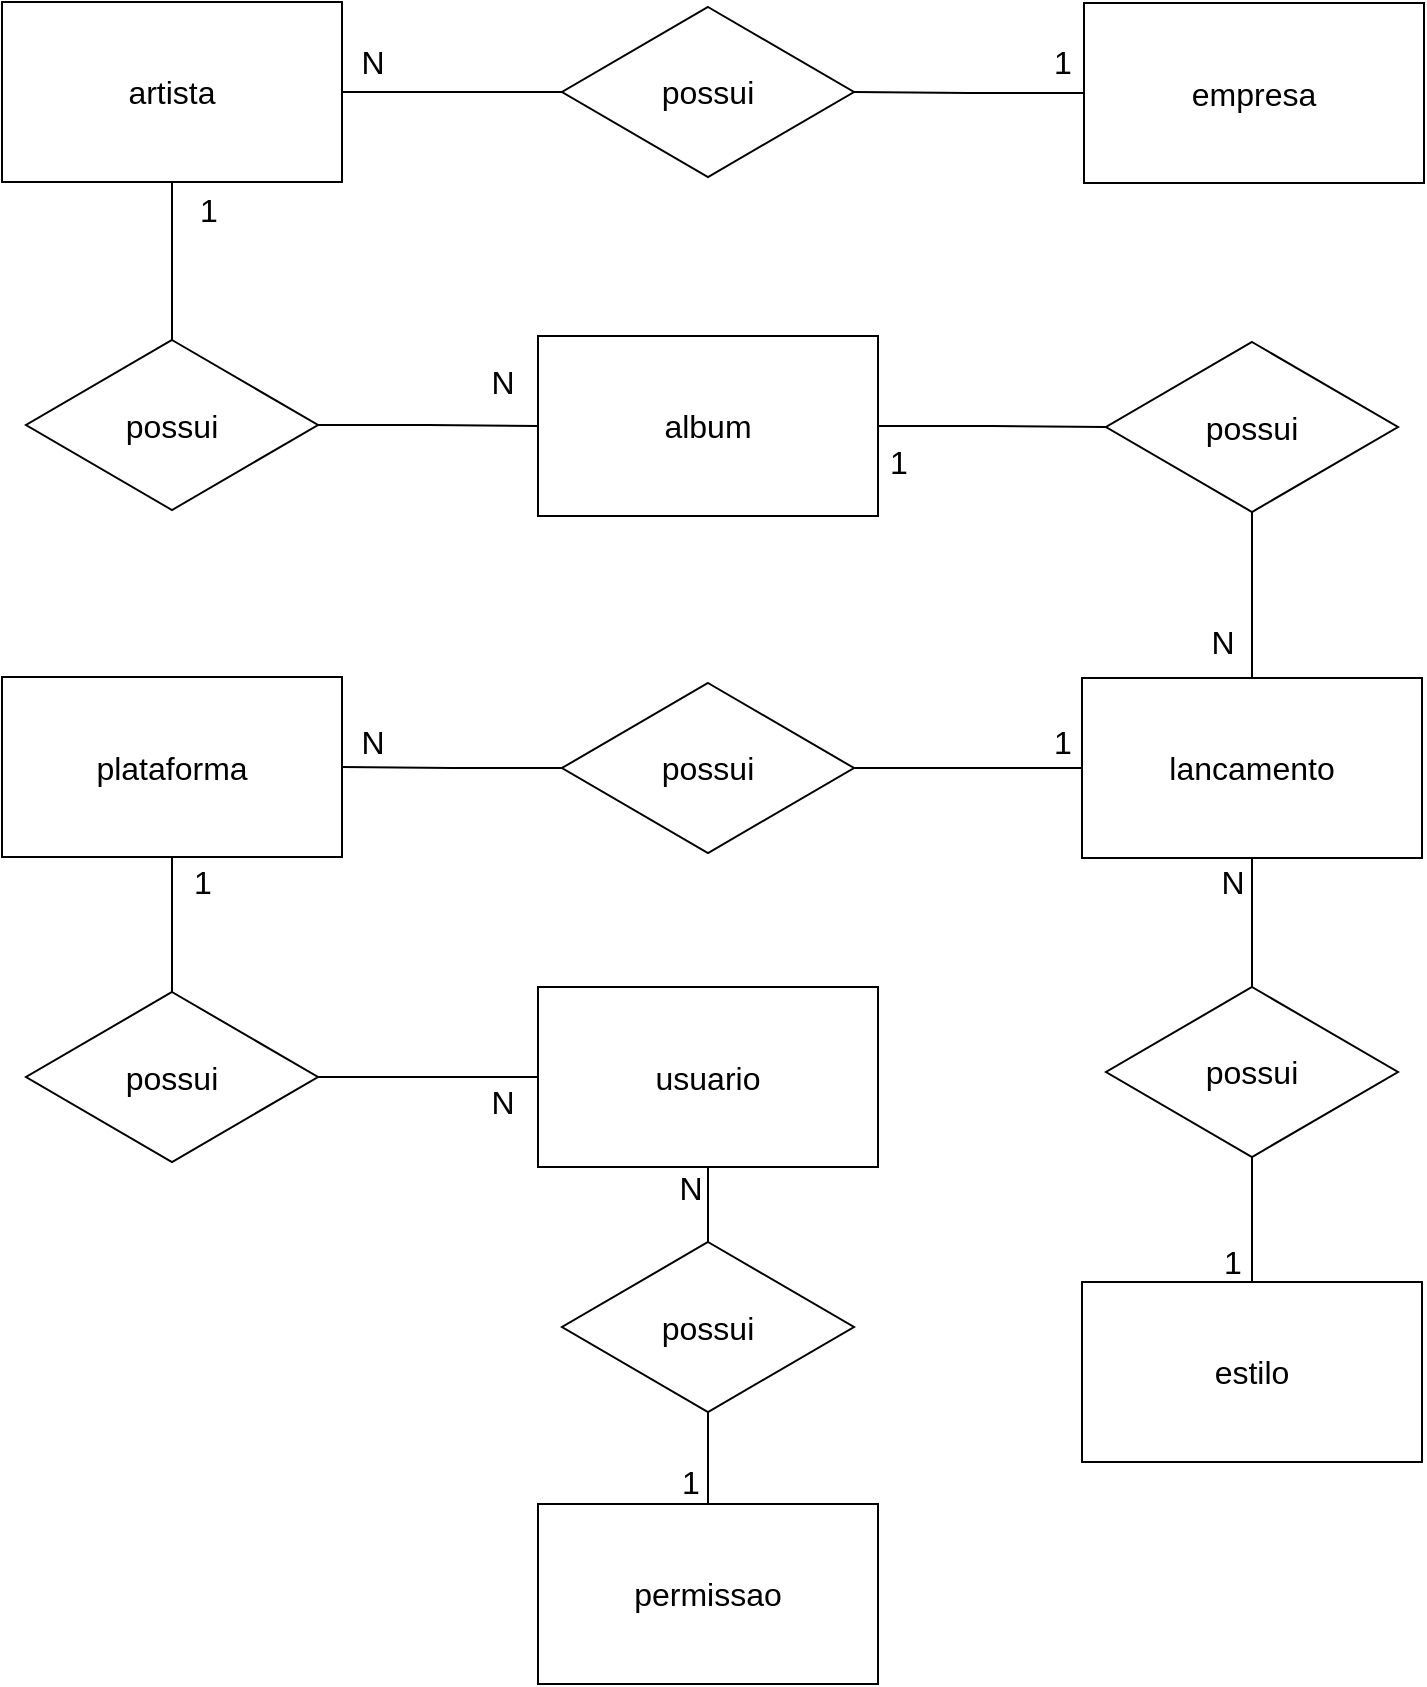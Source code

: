<mxfile version="14.9.4" type="device" pages="2"><diagram id="nk70ambiToYGAoOoKNNU" name="conceitual"><mxGraphModel dx="868" dy="400" grid="1" gridSize="10" guides="1" tooltips="1" connect="1" arrows="1" fold="1" page="1" pageScale="1" pageWidth="827" pageHeight="1169" math="0" shadow="0"><root><mxCell id="yiSIVAJIP6dIMfwHuzb--0"/><mxCell id="yiSIVAJIP6dIMfwHuzb--1" parent="yiSIVAJIP6dIMfwHuzb--0"/><mxCell id="g5j4IDtGItobPCVHIau8-8" style="edgeStyle=orthogonalEdgeStyle;rounded=0;orthogonalLoop=1;jettySize=auto;html=1;exitX=0.5;exitY=1;exitDx=0;exitDy=0;entryX=0.5;entryY=0;entryDx=0;entryDy=0;endArrow=none;endFill=0;" parent="yiSIVAJIP6dIMfwHuzb--1" source="3rRR9_LvzltgQp7LDNIH-0" target="g5j4IDtGItobPCVHIau8-0" edge="1"><mxGeometry relative="1" as="geometry"/></mxCell><mxCell id="3rRR9_LvzltgQp7LDNIH-0" value="&lt;font style=&quot;font-size: 16px&quot;&gt;artista&lt;/font&gt;" style="rounded=0;whiteSpace=wrap;html=1;" parent="yiSIVAJIP6dIMfwHuzb--1" vertex="1"><mxGeometry x="80" y="90" width="170" height="90" as="geometry"/></mxCell><mxCell id="g5j4IDtGItobPCVHIau8-7" style="edgeStyle=orthogonalEdgeStyle;rounded=0;orthogonalLoop=1;jettySize=auto;html=1;exitX=0;exitY=0.5;exitDx=0;exitDy=0;entryX=1;entryY=0.5;entryDx=0;entryDy=0;endArrow=none;endFill=0;" parent="yiSIVAJIP6dIMfwHuzb--1" source="VOtVKO00BPMk1EKbYYce-0" target="3rRR9_LvzltgQp7LDNIH-0" edge="1"><mxGeometry relative="1" as="geometry"/></mxCell><mxCell id="VOtVKO00BPMk1EKbYYce-0" value="&lt;font style=&quot;font-size: 16px&quot;&gt;possui&lt;/font&gt;" style="shape=rhombus;perimeter=rhombusPerimeter;whiteSpace=wrap;html=1;align=center;" parent="yiSIVAJIP6dIMfwHuzb--1" vertex="1"><mxGeometry x="360" y="92.5" width="146" height="85" as="geometry"/></mxCell><mxCell id="g5j4IDtGItobPCVHIau8-6" style="edgeStyle=orthogonalEdgeStyle;rounded=0;orthogonalLoop=1;jettySize=auto;html=1;exitX=0;exitY=0.5;exitDx=0;exitDy=0;entryX=1;entryY=0.5;entryDx=0;entryDy=0;endArrow=none;endFill=0;" parent="yiSIVAJIP6dIMfwHuzb--1" source="yV16bE7cr30JizuYZcQp-0" target="VOtVKO00BPMk1EKbYYce-0" edge="1"><mxGeometry relative="1" as="geometry"/></mxCell><mxCell id="yV16bE7cr30JizuYZcQp-0" value="&lt;font style=&quot;font-size: 16px&quot;&gt;empresa&lt;/font&gt;" style="rounded=0;whiteSpace=wrap;html=1;" parent="yiSIVAJIP6dIMfwHuzb--1" vertex="1"><mxGeometry x="621" y="90.5" width="170" height="90" as="geometry"/></mxCell><mxCell id="g5j4IDtGItobPCVHIau8-9" style="edgeStyle=orthogonalEdgeStyle;rounded=0;orthogonalLoop=1;jettySize=auto;html=1;exitX=1;exitY=0.5;exitDx=0;exitDy=0;entryX=0;entryY=0.5;entryDx=0;entryDy=0;endArrow=none;endFill=0;" parent="yiSIVAJIP6dIMfwHuzb--1" source="g5j4IDtGItobPCVHIau8-0" target="g5j4IDtGItobPCVHIau8-1" edge="1"><mxGeometry relative="1" as="geometry"/></mxCell><mxCell id="g5j4IDtGItobPCVHIau8-0" value="&lt;font style=&quot;font-size: 16px&quot;&gt;possui&lt;/font&gt;" style="shape=rhombus;perimeter=rhombusPerimeter;whiteSpace=wrap;html=1;align=center;" parent="yiSIVAJIP6dIMfwHuzb--1" vertex="1"><mxGeometry x="92" y="259" width="146" height="85" as="geometry"/></mxCell><mxCell id="g5j4IDtGItobPCVHIau8-10" style="edgeStyle=orthogonalEdgeStyle;rounded=0;orthogonalLoop=1;jettySize=auto;html=1;exitX=1;exitY=0.5;exitDx=0;exitDy=0;entryX=0;entryY=0.5;entryDx=0;entryDy=0;endArrow=none;endFill=0;" parent="yiSIVAJIP6dIMfwHuzb--1" source="g5j4IDtGItobPCVHIau8-1" target="g5j4IDtGItobPCVHIau8-2" edge="1"><mxGeometry relative="1" as="geometry"/></mxCell><mxCell id="g5j4IDtGItobPCVHIau8-1" value="&lt;font style=&quot;font-size: 16px&quot;&gt;album&lt;/font&gt;" style="rounded=0;whiteSpace=wrap;html=1;" parent="yiSIVAJIP6dIMfwHuzb--1" vertex="1"><mxGeometry x="348" y="257" width="170" height="90" as="geometry"/></mxCell><mxCell id="g5j4IDtGItobPCVHIau8-11" style="edgeStyle=orthogonalEdgeStyle;rounded=0;orthogonalLoop=1;jettySize=auto;html=1;exitX=0.5;exitY=1;exitDx=0;exitDy=0;entryX=0.5;entryY=0;entryDx=0;entryDy=0;endArrow=none;endFill=0;" parent="yiSIVAJIP6dIMfwHuzb--1" source="g5j4IDtGItobPCVHIau8-2" target="g5j4IDtGItobPCVHIau8-3" edge="1"><mxGeometry relative="1" as="geometry"/></mxCell><mxCell id="g5j4IDtGItobPCVHIau8-2" value="&lt;font style=&quot;font-size: 16px&quot;&gt;possui&lt;/font&gt;" style="shape=rhombus;perimeter=rhombusPerimeter;whiteSpace=wrap;html=1;align=center;" parent="yiSIVAJIP6dIMfwHuzb--1" vertex="1"><mxGeometry x="632" y="260" width="146" height="85" as="geometry"/></mxCell><mxCell id="-_nzy5i5pssQ1534E9UN-17" style="edgeStyle=orthogonalEdgeStyle;rounded=0;orthogonalLoop=1;jettySize=auto;html=1;exitX=0.5;exitY=1;exitDx=0;exitDy=0;entryX=0.5;entryY=0;entryDx=0;entryDy=0;endArrow=none;endFill=0;" parent="yiSIVAJIP6dIMfwHuzb--1" source="g5j4IDtGItobPCVHIau8-3" target="-_nzy5i5pssQ1534E9UN-16" edge="1"><mxGeometry relative="1" as="geometry"/></mxCell><mxCell id="g5j4IDtGItobPCVHIau8-3" value="&lt;font style=&quot;font-size: 16px&quot;&gt;lancamento&lt;/font&gt;" style="rounded=0;whiteSpace=wrap;html=1;" parent="yiSIVAJIP6dIMfwHuzb--1" vertex="1"><mxGeometry x="620" y="428" width="170" height="90" as="geometry"/></mxCell><mxCell id="g5j4IDtGItobPCVHIau8-13" style="edgeStyle=orthogonalEdgeStyle;rounded=0;orthogonalLoop=1;jettySize=auto;html=1;exitX=0;exitY=0.5;exitDx=0;exitDy=0;entryX=1;entryY=0.5;entryDx=0;entryDy=0;endArrow=none;endFill=0;" parent="yiSIVAJIP6dIMfwHuzb--1" source="g5j4IDtGItobPCVHIau8-4" target="g5j4IDtGItobPCVHIau8-5" edge="1"><mxGeometry relative="1" as="geometry"/></mxCell><mxCell id="-_nzy5i5pssQ1534E9UN-19" style="edgeStyle=orthogonalEdgeStyle;rounded=0;orthogonalLoop=1;jettySize=auto;html=1;exitX=1;exitY=0.5;exitDx=0;exitDy=0;entryX=0;entryY=0.5;entryDx=0;entryDy=0;endArrow=none;endFill=0;" parent="yiSIVAJIP6dIMfwHuzb--1" source="g5j4IDtGItobPCVHIau8-4" target="g5j4IDtGItobPCVHIau8-3" edge="1"><mxGeometry relative="1" as="geometry"/></mxCell><mxCell id="g5j4IDtGItobPCVHIau8-4" value="&lt;font style=&quot;font-size: 16px&quot;&gt;possui&lt;/font&gt;" style="shape=rhombus;perimeter=rhombusPerimeter;whiteSpace=wrap;html=1;align=center;" parent="yiSIVAJIP6dIMfwHuzb--1" vertex="1"><mxGeometry x="360" y="430.5" width="146" height="85" as="geometry"/></mxCell><mxCell id="-_nzy5i5pssQ1534E9UN-6" style="edgeStyle=orthogonalEdgeStyle;rounded=0;orthogonalLoop=1;jettySize=auto;html=1;entryX=0.5;entryY=0;entryDx=0;entryDy=0;endArrow=none;endFill=0;" parent="yiSIVAJIP6dIMfwHuzb--1" source="g5j4IDtGItobPCVHIau8-5" target="-_nzy5i5pssQ1534E9UN-1" edge="1"><mxGeometry relative="1" as="geometry"/></mxCell><mxCell id="g5j4IDtGItobPCVHIau8-5" value="&lt;font style=&quot;font-size: 16px&quot;&gt;plataforma&lt;/font&gt;" style="rounded=0;whiteSpace=wrap;html=1;" parent="yiSIVAJIP6dIMfwHuzb--1" vertex="1"><mxGeometry x="80" y="427.5" width="170" height="90" as="geometry"/></mxCell><mxCell id="g5j4IDtGItobPCVHIau8-27" value="&lt;font style=&quot;font-size: 16px&quot;&gt;1&lt;/font&gt;" style="text;html=1;align=center;verticalAlign=middle;resizable=0;points=[];autosize=1;strokeColor=none;" parent="yiSIVAJIP6dIMfwHuzb--1" vertex="1"><mxGeometry x="518" y="310" width="20" height="20" as="geometry"/></mxCell><mxCell id="g5j4IDtGItobPCVHIau8-29" value="&lt;font style=&quot;font-size: 16px&quot;&gt;1&lt;/font&gt;" style="text;html=1;align=center;verticalAlign=middle;resizable=0;points=[];autosize=1;strokeColor=none;" parent="yiSIVAJIP6dIMfwHuzb--1" vertex="1"><mxGeometry x="600" y="110" width="20" height="20" as="geometry"/></mxCell><mxCell id="g5j4IDtGItobPCVHIau8-30" value="&lt;font style=&quot;font-size: 16px&quot;&gt;N&lt;/font&gt;" style="text;html=1;align=center;verticalAlign=middle;resizable=0;points=[];autosize=1;strokeColor=none;" parent="yiSIVAJIP6dIMfwHuzb--1" vertex="1"><mxGeometry x="250" y="110" width="30" height="20" as="geometry"/></mxCell><mxCell id="g5j4IDtGItobPCVHIau8-32" value="&lt;font style=&quot;font-size: 16px&quot;&gt;N&lt;/font&gt;" style="text;html=1;align=center;verticalAlign=middle;resizable=0;points=[];autosize=1;strokeColor=none;" parent="yiSIVAJIP6dIMfwHuzb--1" vertex="1"><mxGeometry x="250" y="450" width="30" height="20" as="geometry"/></mxCell><mxCell id="g5j4IDtGItobPCVHIau8-33" value="&lt;font style=&quot;font-size: 16px&quot;&gt;1&lt;/font&gt;" style="text;html=1;align=center;verticalAlign=middle;resizable=0;points=[];autosize=1;strokeColor=none;" parent="yiSIVAJIP6dIMfwHuzb--1" vertex="1"><mxGeometry x="173" y="184" width="20" height="20" as="geometry"/></mxCell><mxCell id="g5j4IDtGItobPCVHIau8-34" value="&lt;font style=&quot;font-size: 16px&quot;&gt;N&lt;/font&gt;" style="text;html=1;align=center;verticalAlign=middle;resizable=0;points=[];autosize=1;strokeColor=none;" parent="yiSIVAJIP6dIMfwHuzb--1" vertex="1"><mxGeometry x="315" y="270" width="30" height="20" as="geometry"/></mxCell><mxCell id="-_nzy5i5pssQ1534E9UN-2" style="edgeStyle=orthogonalEdgeStyle;rounded=0;orthogonalLoop=1;jettySize=auto;html=1;exitX=1;exitY=0.5;exitDx=0;exitDy=0;endArrow=none;endFill=0;entryX=0;entryY=0.5;entryDx=0;entryDy=0;" parent="yiSIVAJIP6dIMfwHuzb--1" source="-_nzy5i5pssQ1534E9UN-1" target="-_nzy5i5pssQ1534E9UN-3" edge="1"><mxGeometry relative="1" as="geometry"><mxPoint x="330" y="628" as="targetPoint"/></mxGeometry></mxCell><mxCell id="-_nzy5i5pssQ1534E9UN-1" value="&lt;font style=&quot;font-size: 16px&quot;&gt;possui&lt;/font&gt;" style="shape=rhombus;perimeter=rhombusPerimeter;whiteSpace=wrap;html=1;align=center;" parent="yiSIVAJIP6dIMfwHuzb--1" vertex="1"><mxGeometry x="92" y="585" width="146" height="85" as="geometry"/></mxCell><mxCell id="-_nzy5i5pssQ1534E9UN-13" style="edgeStyle=orthogonalEdgeStyle;rounded=0;orthogonalLoop=1;jettySize=auto;html=1;exitX=0.5;exitY=1;exitDx=0;exitDy=0;entryX=0.5;entryY=0;entryDx=0;entryDy=0;endArrow=none;endFill=0;" parent="yiSIVAJIP6dIMfwHuzb--1" source="-_nzy5i5pssQ1534E9UN-3" target="-_nzy5i5pssQ1534E9UN-4" edge="1"><mxGeometry relative="1" as="geometry"/></mxCell><mxCell id="-_nzy5i5pssQ1534E9UN-3" value="&lt;font style=&quot;font-size: 16px&quot;&gt;usuario&lt;/font&gt;" style="rounded=0;whiteSpace=wrap;html=1;" parent="yiSIVAJIP6dIMfwHuzb--1" vertex="1"><mxGeometry x="348" y="582.5" width="170" height="90" as="geometry"/></mxCell><mxCell id="-_nzy5i5pssQ1534E9UN-14" style="edgeStyle=orthogonalEdgeStyle;rounded=0;orthogonalLoop=1;jettySize=auto;html=1;exitX=0.5;exitY=1;exitDx=0;exitDy=0;entryX=0.5;entryY=0;entryDx=0;entryDy=0;endArrow=none;endFill=0;" parent="yiSIVAJIP6dIMfwHuzb--1" source="-_nzy5i5pssQ1534E9UN-4" target="-_nzy5i5pssQ1534E9UN-5" edge="1"><mxGeometry relative="1" as="geometry"/></mxCell><mxCell id="-_nzy5i5pssQ1534E9UN-4" value="&lt;font style=&quot;font-size: 16px&quot;&gt;possui&lt;/font&gt;" style="shape=rhombus;perimeter=rhombusPerimeter;whiteSpace=wrap;html=1;align=center;" parent="yiSIVAJIP6dIMfwHuzb--1" vertex="1"><mxGeometry x="360" y="710" width="146" height="85" as="geometry"/></mxCell><mxCell id="-_nzy5i5pssQ1534E9UN-5" value="&lt;font style=&quot;font-size: 16px&quot;&gt;permissao&lt;/font&gt;" style="rounded=0;whiteSpace=wrap;html=1;" parent="yiSIVAJIP6dIMfwHuzb--1" vertex="1"><mxGeometry x="348" y="841" width="170" height="90" as="geometry"/></mxCell><mxCell id="-_nzy5i5pssQ1534E9UN-9" value="&lt;font style=&quot;font-size: 16px&quot;&gt;1&lt;/font&gt;" style="text;html=1;align=center;verticalAlign=middle;resizable=0;points=[];autosize=1;strokeColor=none;" parent="yiSIVAJIP6dIMfwHuzb--1" vertex="1"><mxGeometry x="600" y="450" width="20" height="20" as="geometry"/></mxCell><mxCell id="-_nzy5i5pssQ1534E9UN-10" value="&lt;font style=&quot;font-size: 16px&quot;&gt;1&lt;/font&gt;" style="text;html=1;align=center;verticalAlign=middle;resizable=0;points=[];autosize=1;strokeColor=none;" parent="yiSIVAJIP6dIMfwHuzb--1" vertex="1"><mxGeometry x="170" y="520" width="20" height="20" as="geometry"/></mxCell><mxCell id="-_nzy5i5pssQ1534E9UN-15" value="&lt;font style=&quot;font-size: 16px&quot;&gt;estilo&lt;/font&gt;" style="rounded=0;whiteSpace=wrap;html=1;" parent="yiSIVAJIP6dIMfwHuzb--1" vertex="1"><mxGeometry x="620" y="730" width="170" height="90" as="geometry"/></mxCell><mxCell id="-_nzy5i5pssQ1534E9UN-18" style="edgeStyle=orthogonalEdgeStyle;rounded=0;orthogonalLoop=1;jettySize=auto;html=1;exitX=0.5;exitY=1;exitDx=0;exitDy=0;entryX=0.5;entryY=0;entryDx=0;entryDy=0;endArrow=none;endFill=0;" parent="yiSIVAJIP6dIMfwHuzb--1" source="-_nzy5i5pssQ1534E9UN-16" target="-_nzy5i5pssQ1534E9UN-15" edge="1"><mxGeometry relative="1" as="geometry"/></mxCell><mxCell id="-_nzy5i5pssQ1534E9UN-16" value="&lt;font style=&quot;font-size: 16px&quot;&gt;possui&lt;/font&gt;" style="shape=rhombus;perimeter=rhombusPerimeter;whiteSpace=wrap;html=1;align=center;" parent="yiSIVAJIP6dIMfwHuzb--1" vertex="1"><mxGeometry x="632" y="582.5" width="146" height="85" as="geometry"/></mxCell><mxCell id="-_nzy5i5pssQ1534E9UN-21" value="&lt;font style=&quot;font-size: 16px&quot;&gt;N&lt;/font&gt;" style="text;html=1;align=center;verticalAlign=middle;resizable=0;points=[];autosize=1;strokeColor=none;" parent="yiSIVAJIP6dIMfwHuzb--1" vertex="1"><mxGeometry x="675" y="400" width="30" height="20" as="geometry"/></mxCell><mxCell id="-_nzy5i5pssQ1534E9UN-23" value="&lt;font style=&quot;font-size: 16px&quot;&gt;1&lt;/font&gt;" style="text;html=1;align=center;verticalAlign=middle;resizable=0;points=[];autosize=1;strokeColor=none;" parent="yiSIVAJIP6dIMfwHuzb--1" vertex="1"><mxGeometry x="685" y="710" width="20" height="20" as="geometry"/></mxCell><mxCell id="-_nzy5i5pssQ1534E9UN-24" value="&lt;font style=&quot;font-size: 16px&quot;&gt;N&lt;/font&gt;" style="text;html=1;align=center;verticalAlign=middle;resizable=0;points=[];autosize=1;strokeColor=none;" parent="yiSIVAJIP6dIMfwHuzb--1" vertex="1"><mxGeometry x="680" y="520" width="30" height="20" as="geometry"/></mxCell><mxCell id="-_nzy5i5pssQ1534E9UN-26" value="&lt;font style=&quot;font-size: 16px&quot;&gt;1&lt;/font&gt;" style="text;html=1;align=center;verticalAlign=middle;resizable=0;points=[];autosize=1;strokeColor=none;" parent="yiSIVAJIP6dIMfwHuzb--1" vertex="1"><mxGeometry x="414" y="820" width="20" height="20" as="geometry"/></mxCell><mxCell id="-_nzy5i5pssQ1534E9UN-27" value="&lt;font style=&quot;font-size: 16px&quot;&gt;N&lt;/font&gt;" style="text;html=1;align=center;verticalAlign=middle;resizable=0;points=[];autosize=1;strokeColor=none;" parent="yiSIVAJIP6dIMfwHuzb--1" vertex="1"><mxGeometry x="409" y="672.5" width="30" height="20" as="geometry"/></mxCell><mxCell id="-_nzy5i5pssQ1534E9UN-28" value="&lt;font style=&quot;font-size: 16px&quot;&gt;N&lt;/font&gt;" style="text;html=1;align=center;verticalAlign=middle;resizable=0;points=[];autosize=1;strokeColor=none;" parent="yiSIVAJIP6dIMfwHuzb--1" vertex="1"><mxGeometry x="315" y="630" width="30" height="20" as="geometry"/></mxCell></root></mxGraphModel></diagram><diagram id="rBpRKaYwuMcPPqf-tzVl" name="logico"><mxGraphModel dx="868" dy="400" grid="1" gridSize="10" guides="1" tooltips="1" connect="1" arrows="1" fold="1" page="1" pageScale="1" pageWidth="827" pageHeight="1169" math="0" shadow="0"><root><mxCell id="Hym_CuIKwrvGnb4ZzEJn-0"/><mxCell id="Hym_CuIKwrvGnb4ZzEJn-1" parent="Hym_CuIKwrvGnb4ZzEJn-0"/><mxCell id="zeXX-pW7Ig0CNQTi1Tcy-0" value="empresa" style="shape=table;startSize=30;container=1;collapsible=1;childLayout=tableLayout;fixedRows=1;rowLines=0;fontStyle=1;align=center;resizeLast=1;" parent="Hym_CuIKwrvGnb4ZzEJn-1" vertex="1"><mxGeometry x="50" y="60" width="180" height="130" as="geometry"/></mxCell><mxCell id="zeXX-pW7Ig0CNQTi1Tcy-1" value="" style="shape=partialRectangle;collapsible=0;dropTarget=0;pointerEvents=0;fillColor=none;top=0;left=0;bottom=1;right=0;points=[[0,0.5],[1,0.5]];portConstraint=eastwest;" parent="zeXX-pW7Ig0CNQTi1Tcy-0" vertex="1"><mxGeometry y="30" width="180" height="30" as="geometry"/></mxCell><mxCell id="zeXX-pW7Ig0CNQTi1Tcy-2" value="PK" style="shape=partialRectangle;connectable=0;fillColor=none;top=0;left=0;bottom=0;right=0;fontStyle=1;overflow=hidden;" parent="zeXX-pW7Ig0CNQTi1Tcy-1" vertex="1"><mxGeometry width="30" height="30" as="geometry"/></mxCell><mxCell id="zeXX-pW7Ig0CNQTi1Tcy-3" value="IdEmpresa" style="shape=partialRectangle;connectable=0;fillColor=none;top=0;left=0;bottom=0;right=0;align=left;spacingLeft=6;fontStyle=5;overflow=hidden;" parent="zeXX-pW7Ig0CNQTi1Tcy-1" vertex="1"><mxGeometry x="30" width="150" height="30" as="geometry"/></mxCell><mxCell id="zeXX-pW7Ig0CNQTi1Tcy-4" value="" style="shape=partialRectangle;collapsible=0;dropTarget=0;pointerEvents=0;fillColor=none;top=0;left=0;bottom=0;right=0;points=[[0,0.5],[1,0.5]];portConstraint=eastwest;" parent="zeXX-pW7Ig0CNQTi1Tcy-0" vertex="1"><mxGeometry y="60" width="180" height="30" as="geometry"/></mxCell><mxCell id="zeXX-pW7Ig0CNQTi1Tcy-5" value="" style="shape=partialRectangle;connectable=0;fillColor=none;top=0;left=0;bottom=0;right=0;editable=1;overflow=hidden;" parent="zeXX-pW7Ig0CNQTi1Tcy-4" vertex="1"><mxGeometry width="30" height="30" as="geometry"/></mxCell><mxCell id="zeXX-pW7Ig0CNQTi1Tcy-6" value="nomeEmpresa" style="shape=partialRectangle;connectable=0;fillColor=none;top=0;left=0;bottom=0;right=0;align=left;spacingLeft=6;overflow=hidden;" parent="zeXX-pW7Ig0CNQTi1Tcy-4" vertex="1"><mxGeometry x="30" width="150" height="30" as="geometry"/></mxCell><mxCell id="zeXX-pW7Ig0CNQTi1Tcy-7" value="" style="shape=partialRectangle;collapsible=0;dropTarget=0;pointerEvents=0;fillColor=none;top=0;left=0;bottom=0;right=0;points=[[0,0.5],[1,0.5]];portConstraint=eastwest;" parent="zeXX-pW7Ig0CNQTi1Tcy-0" vertex="1"><mxGeometry y="90" width="180" height="30" as="geometry"/></mxCell><mxCell id="zeXX-pW7Ig0CNQTi1Tcy-8" value="" style="shape=partialRectangle;connectable=0;fillColor=none;top=0;left=0;bottom=0;right=0;editable=1;overflow=hidden;" parent="zeXX-pW7Ig0CNQTi1Tcy-7" vertex="1"><mxGeometry width="30" height="30" as="geometry"/></mxCell><mxCell id="zeXX-pW7Ig0CNQTi1Tcy-9" value="end_Empresa" style="shape=partialRectangle;connectable=0;fillColor=none;top=0;left=0;bottom=0;right=0;align=left;spacingLeft=6;overflow=hidden;" parent="zeXX-pW7Ig0CNQTi1Tcy-7" vertex="1"><mxGeometry x="30" width="150" height="30" as="geometry"/></mxCell><mxCell id="_XgceKlw7htnP9LZU1b0-0" value="artista" style="shape=table;startSize=30;container=1;collapsible=1;childLayout=tableLayout;fixedRows=1;rowLines=0;fontStyle=1;align=center;resizeLast=1;" parent="Hym_CuIKwrvGnb4ZzEJn-1" vertex="1"><mxGeometry x="350" y="60" width="180" height="130" as="geometry"/></mxCell><mxCell id="_XgceKlw7htnP9LZU1b0-13" value="" style="shape=partialRectangle;collapsible=0;dropTarget=0;pointerEvents=0;fillColor=none;top=0;left=0;bottom=0;right=0;points=[[0,0.5],[1,0.5]];portConstraint=eastwest;" parent="_XgceKlw7htnP9LZU1b0-0" vertex="1"><mxGeometry y="30" width="180" height="30" as="geometry"/></mxCell><mxCell id="_XgceKlw7htnP9LZU1b0-14" value="PK" style="shape=partialRectangle;connectable=0;fillColor=none;top=0;left=0;bottom=0;right=0;fontStyle=1;overflow=hidden;" parent="_XgceKlw7htnP9LZU1b0-13" vertex="1"><mxGeometry width="30" height="30" as="geometry"/></mxCell><mxCell id="_XgceKlw7htnP9LZU1b0-15" value="IdArtista" style="shape=partialRectangle;connectable=0;fillColor=none;top=0;left=0;bottom=0;right=0;align=left;spacingLeft=6;fontStyle=5;overflow=hidden;" parent="_XgceKlw7htnP9LZU1b0-13" vertex="1"><mxGeometry x="30" width="150" height="30" as="geometry"/></mxCell><mxCell id="_XgceKlw7htnP9LZU1b0-1" value="" style="shape=partialRectangle;collapsible=0;dropTarget=0;pointerEvents=0;fillColor=none;top=0;left=0;bottom=1;right=0;points=[[0,0.5],[1,0.5]];portConstraint=eastwest;" parent="_XgceKlw7htnP9LZU1b0-0" vertex="1"><mxGeometry y="60" width="180" height="30" as="geometry"/></mxCell><mxCell id="_XgceKlw7htnP9LZU1b0-2" value="FK" style="shape=partialRectangle;connectable=0;fillColor=none;top=0;left=0;bottom=0;right=0;fontStyle=1;overflow=hidden;" parent="_XgceKlw7htnP9LZU1b0-1" vertex="1"><mxGeometry width="30" height="30" as="geometry"/></mxCell><mxCell id="_XgceKlw7htnP9LZU1b0-3" value="IdEmpresa" style="shape=partialRectangle;connectable=0;fillColor=none;top=0;left=0;bottom=0;right=0;align=left;spacingLeft=6;fontStyle=5;overflow=hidden;" parent="_XgceKlw7htnP9LZU1b0-1" vertex="1"><mxGeometry x="30" width="150" height="30" as="geometry"/></mxCell><mxCell id="_XgceKlw7htnP9LZU1b0-4" value="" style="shape=partialRectangle;collapsible=0;dropTarget=0;pointerEvents=0;fillColor=none;top=0;left=0;bottom=0;right=0;points=[[0,0.5],[1,0.5]];portConstraint=eastwest;" parent="_XgceKlw7htnP9LZU1b0-0" vertex="1"><mxGeometry y="90" width="180" height="30" as="geometry"/></mxCell><mxCell id="_XgceKlw7htnP9LZU1b0-5" value="" style="shape=partialRectangle;connectable=0;fillColor=none;top=0;left=0;bottom=0;right=0;editable=1;overflow=hidden;" parent="_XgceKlw7htnP9LZU1b0-4" vertex="1"><mxGeometry width="30" height="30" as="geometry"/></mxCell><mxCell id="_XgceKlw7htnP9LZU1b0-6" value="nomeArtista" style="shape=partialRectangle;connectable=0;fillColor=none;top=0;left=0;bottom=0;right=0;align=left;spacingLeft=6;overflow=hidden;" parent="_XgceKlw7htnP9LZU1b0-4" vertex="1"><mxGeometry x="30" width="150" height="30" as="geometry"/></mxCell><mxCell id="_XgceKlw7htnP9LZU1b0-16" value="album" style="shape=table;startSize=30;container=1;collapsible=1;childLayout=tableLayout;fixedRows=1;rowLines=0;fontStyle=1;align=center;resizeLast=1;" parent="Hym_CuIKwrvGnb4ZzEJn-1" vertex="1"><mxGeometry x="600" y="140" width="180" height="160" as="geometry"/></mxCell><mxCell id="_XgceKlw7htnP9LZU1b0-17" value="" style="shape=partialRectangle;collapsible=0;dropTarget=0;pointerEvents=0;fillColor=none;top=0;left=0;bottom=0;right=0;points=[[0,0.5],[1,0.5]];portConstraint=eastwest;" parent="_XgceKlw7htnP9LZU1b0-16" vertex="1"><mxGeometry y="30" width="180" height="30" as="geometry"/></mxCell><mxCell id="_XgceKlw7htnP9LZU1b0-18" value="FK" style="shape=partialRectangle;connectable=0;fillColor=none;top=0;left=0;bottom=0;right=0;fontStyle=1;overflow=hidden;" parent="_XgceKlw7htnP9LZU1b0-17" vertex="1"><mxGeometry width="30" height="30" as="geometry"/></mxCell><mxCell id="_XgceKlw7htnP9LZU1b0-19" value="IdArtista" style="shape=partialRectangle;connectable=0;fillColor=none;top=0;left=0;bottom=0;right=0;align=left;spacingLeft=6;fontStyle=5;overflow=hidden;" parent="_XgceKlw7htnP9LZU1b0-17" vertex="1"><mxGeometry x="30" width="150" height="30" as="geometry"/></mxCell><mxCell id="_XgceKlw7htnP9LZU1b0-20" value="" style="shape=partialRectangle;collapsible=0;dropTarget=0;pointerEvents=0;fillColor=none;top=0;left=0;bottom=1;right=0;points=[[0,0.5],[1,0.5]];portConstraint=eastwest;" parent="_XgceKlw7htnP9LZU1b0-16" vertex="1"><mxGeometry y="60" width="180" height="30" as="geometry"/></mxCell><mxCell id="_XgceKlw7htnP9LZU1b0-21" value="PK" style="shape=partialRectangle;connectable=0;fillColor=none;top=0;left=0;bottom=0;right=0;fontStyle=1;overflow=hidden;" parent="_XgceKlw7htnP9LZU1b0-20" vertex="1"><mxGeometry width="30" height="30" as="geometry"/></mxCell><mxCell id="_XgceKlw7htnP9LZU1b0-22" value="IdAlbum" style="shape=partialRectangle;connectable=0;fillColor=none;top=0;left=0;bottom=0;right=0;align=left;spacingLeft=6;fontStyle=5;overflow=hidden;" parent="_XgceKlw7htnP9LZU1b0-20" vertex="1"><mxGeometry x="30" width="150" height="30" as="geometry"/></mxCell><mxCell id="_XgceKlw7htnP9LZU1b0-23" value="" style="shape=partialRectangle;collapsible=0;dropTarget=0;pointerEvents=0;fillColor=none;top=0;left=0;bottom=0;right=0;points=[[0,0.5],[1,0.5]];portConstraint=eastwest;" parent="_XgceKlw7htnP9LZU1b0-16" vertex="1"><mxGeometry y="90" width="180" height="30" as="geometry"/></mxCell><mxCell id="_XgceKlw7htnP9LZU1b0-24" value="" style="shape=partialRectangle;connectable=0;fillColor=none;top=0;left=0;bottom=0;right=0;editable=1;overflow=hidden;" parent="_XgceKlw7htnP9LZU1b0-23" vertex="1"><mxGeometry width="30" height="30" as="geometry"/></mxCell><mxCell id="_XgceKlw7htnP9LZU1b0-25" value="nomeAlbum" style="shape=partialRectangle;connectable=0;fillColor=none;top=0;left=0;bottom=0;right=0;align=left;spacingLeft=6;overflow=hidden;" parent="_XgceKlw7htnP9LZU1b0-23" vertex="1"><mxGeometry x="30" width="150" height="30" as="geometry"/></mxCell><mxCell id="_cRoGEuhQ6TpiIQmfwqK-16" value="" style="shape=partialRectangle;collapsible=0;dropTarget=0;pointerEvents=0;fillColor=none;top=0;left=0;bottom=0;right=0;points=[[0,0.5],[1,0.5]];portConstraint=eastwest;" parent="_XgceKlw7htnP9LZU1b0-16" vertex="1"><mxGeometry y="120" width="180" height="30" as="geometry"/></mxCell><mxCell id="_cRoGEuhQ6TpiIQmfwqK-17" value="" style="shape=partialRectangle;connectable=0;fillColor=none;top=0;left=0;bottom=0;right=0;editable=1;overflow=hidden;" parent="_cRoGEuhQ6TpiIQmfwqK-16" vertex="1"><mxGeometry width="30" height="30" as="geometry"/></mxCell><mxCell id="_cRoGEuhQ6TpiIQmfwqK-18" value="numFaixas" style="shape=partialRectangle;connectable=0;fillColor=none;top=0;left=0;bottom=0;right=0;align=left;spacingLeft=6;overflow=hidden;" parent="_cRoGEuhQ6TpiIQmfwqK-16" vertex="1"><mxGeometry x="30" width="150" height="30" as="geometry"/></mxCell><mxCell id="_cRoGEuhQ6TpiIQmfwqK-0" value="lancamento" style="shape=table;startSize=30;container=1;collapsible=1;childLayout=tableLayout;fixedRows=1;rowLines=0;fontStyle=1;align=center;resizeLast=1;" parent="Hym_CuIKwrvGnb4ZzEJn-1" vertex="1"><mxGeometry x="50" y="220" width="180" height="160" as="geometry"/></mxCell><mxCell id="_cRoGEuhQ6TpiIQmfwqK-1" value="" style="shape=partialRectangle;collapsible=0;dropTarget=0;pointerEvents=0;fillColor=none;top=0;left=0;bottom=0;right=0;points=[[0,0.5],[1,0.5]];portConstraint=eastwest;" parent="_cRoGEuhQ6TpiIQmfwqK-0" vertex="1"><mxGeometry y="30" width="180" height="30" as="geometry"/></mxCell><mxCell id="_cRoGEuhQ6TpiIQmfwqK-2" value="FK" style="shape=partialRectangle;connectable=0;fillColor=none;top=0;left=0;bottom=0;right=0;fontStyle=1;overflow=hidden;" parent="_cRoGEuhQ6TpiIQmfwqK-1" vertex="1"><mxGeometry width="30" height="30" as="geometry"/></mxCell><mxCell id="_cRoGEuhQ6TpiIQmfwqK-3" value="IdAlbum" style="shape=partialRectangle;connectable=0;fillColor=none;top=0;left=0;bottom=0;right=0;align=left;spacingLeft=6;fontStyle=5;overflow=hidden;" parent="_cRoGEuhQ6TpiIQmfwqK-1" vertex="1"><mxGeometry x="30" width="150" height="30" as="geometry"/></mxCell><mxCell id="ReqmOZ1z1bzm_Sy3njHQ-6" value="" style="shape=partialRectangle;collapsible=0;dropTarget=0;pointerEvents=0;fillColor=none;top=0;left=0;bottom=0;right=0;points=[[0,0.5],[1,0.5]];portConstraint=eastwest;" parent="_cRoGEuhQ6TpiIQmfwqK-0" vertex="1"><mxGeometry y="60" width="180" height="30" as="geometry"/></mxCell><mxCell id="ReqmOZ1z1bzm_Sy3njHQ-7" value="FK" style="shape=partialRectangle;connectable=0;fillColor=none;top=0;left=0;bottom=0;right=0;fontStyle=1;overflow=hidden;" parent="ReqmOZ1z1bzm_Sy3njHQ-6" vertex="1"><mxGeometry width="30" height="30" as="geometry"/></mxCell><mxCell id="ReqmOZ1z1bzm_Sy3njHQ-8" value="IdEstilo" style="shape=partialRectangle;connectable=0;fillColor=none;top=0;left=0;bottom=0;right=0;align=left;spacingLeft=6;fontStyle=5;overflow=hidden;" parent="ReqmOZ1z1bzm_Sy3njHQ-6" vertex="1"><mxGeometry x="30" width="150" height="30" as="geometry"/></mxCell><mxCell id="_cRoGEuhQ6TpiIQmfwqK-4" value="" style="shape=partialRectangle;collapsible=0;dropTarget=0;pointerEvents=0;fillColor=none;top=0;left=0;bottom=1;right=0;points=[[0,0.5],[1,0.5]];portConstraint=eastwest;" parent="_cRoGEuhQ6TpiIQmfwqK-0" vertex="1"><mxGeometry y="90" width="180" height="30" as="geometry"/></mxCell><mxCell id="_cRoGEuhQ6TpiIQmfwqK-5" value="PK" style="shape=partialRectangle;connectable=0;fillColor=none;top=0;left=0;bottom=0;right=0;fontStyle=1;overflow=hidden;" parent="_cRoGEuhQ6TpiIQmfwqK-4" vertex="1"><mxGeometry width="30" height="30" as="geometry"/></mxCell><mxCell id="_cRoGEuhQ6TpiIQmfwqK-6" value="IdLancamento" style="shape=partialRectangle;connectable=0;fillColor=none;top=0;left=0;bottom=0;right=0;align=left;spacingLeft=6;fontStyle=5;overflow=hidden;" parent="_cRoGEuhQ6TpiIQmfwqK-4" vertex="1"><mxGeometry x="30" width="150" height="30" as="geometry"/></mxCell><mxCell id="_cRoGEuhQ6TpiIQmfwqK-7" value="" style="shape=partialRectangle;collapsible=0;dropTarget=0;pointerEvents=0;fillColor=none;top=0;left=0;bottom=0;right=0;points=[[0,0.5],[1,0.5]];portConstraint=eastwest;" parent="_cRoGEuhQ6TpiIQmfwqK-0" vertex="1"><mxGeometry y="120" width="180" height="30" as="geometry"/></mxCell><mxCell id="_cRoGEuhQ6TpiIQmfwqK-8" value="" style="shape=partialRectangle;connectable=0;fillColor=none;top=0;left=0;bottom=0;right=0;editable=1;overflow=hidden;" parent="_cRoGEuhQ6TpiIQmfwqK-7" vertex="1"><mxGeometry width="30" height="30" as="geometry"/></mxCell><mxCell id="_cRoGEuhQ6TpiIQmfwqK-9" value="dataLancamento" style="shape=partialRectangle;connectable=0;fillColor=none;top=0;left=0;bottom=0;right=0;align=left;spacingLeft=6;overflow=hidden;" parent="_cRoGEuhQ6TpiIQmfwqK-7" vertex="1"><mxGeometry x="30" width="150" height="30" as="geometry"/></mxCell><mxCell id="_cRoGEuhQ6TpiIQmfwqK-19" value="estilo" style="shape=table;startSize=30;container=1;collapsible=1;childLayout=tableLayout;fixedRows=1;rowLines=0;fontStyle=1;align=center;resizeLast=1;" parent="Hym_CuIKwrvGnb4ZzEJn-1" vertex="1"><mxGeometry x="600" y="340" width="180" height="100" as="geometry"/></mxCell><mxCell id="_cRoGEuhQ6TpiIQmfwqK-23" value="" style="shape=partialRectangle;collapsible=0;dropTarget=0;pointerEvents=0;fillColor=none;top=0;left=0;bottom=1;right=0;points=[[0,0.5],[1,0.5]];portConstraint=eastwest;" parent="_cRoGEuhQ6TpiIQmfwqK-19" vertex="1"><mxGeometry y="30" width="180" height="30" as="geometry"/></mxCell><mxCell id="_cRoGEuhQ6TpiIQmfwqK-24" value="PK" style="shape=partialRectangle;connectable=0;fillColor=none;top=0;left=0;bottom=0;right=0;fontStyle=1;overflow=hidden;" parent="_cRoGEuhQ6TpiIQmfwqK-23" vertex="1"><mxGeometry width="30" height="30" as="geometry"/></mxCell><mxCell id="_cRoGEuhQ6TpiIQmfwqK-25" value="IdEstilo" style="shape=partialRectangle;connectable=0;fillColor=none;top=0;left=0;bottom=0;right=0;align=left;spacingLeft=6;fontStyle=5;overflow=hidden;" parent="_cRoGEuhQ6TpiIQmfwqK-23" vertex="1"><mxGeometry x="30" width="150" height="30" as="geometry"/></mxCell><mxCell id="_cRoGEuhQ6TpiIQmfwqK-26" value="" style="shape=partialRectangle;collapsible=0;dropTarget=0;pointerEvents=0;fillColor=none;top=0;left=0;bottom=0;right=0;points=[[0,0.5],[1,0.5]];portConstraint=eastwest;" parent="_cRoGEuhQ6TpiIQmfwqK-19" vertex="1"><mxGeometry y="60" width="180" height="30" as="geometry"/></mxCell><mxCell id="_cRoGEuhQ6TpiIQmfwqK-27" value="" style="shape=partialRectangle;connectable=0;fillColor=none;top=0;left=0;bottom=0;right=0;editable=1;overflow=hidden;" parent="_cRoGEuhQ6TpiIQmfwqK-26" vertex="1"><mxGeometry width="30" height="30" as="geometry"/></mxCell><mxCell id="_cRoGEuhQ6TpiIQmfwqK-28" value="nomeEstilo" style="shape=partialRectangle;connectable=0;fillColor=none;top=0;left=0;bottom=0;right=0;align=left;spacingLeft=6;overflow=hidden;" parent="_cRoGEuhQ6TpiIQmfwqK-26" vertex="1"><mxGeometry x="30" width="150" height="30" as="geometry"/></mxCell><mxCell id="_JdEC7fT34nOhuHkdrQe-0" value="plataforma" style="shape=table;startSize=30;container=1;collapsible=1;childLayout=tableLayout;fixedRows=1;rowLines=0;fontStyle=1;align=center;resizeLast=1;" parent="Hym_CuIKwrvGnb4ZzEJn-1" vertex="1"><mxGeometry x="130" y="420" width="180" height="160" as="geometry"/></mxCell><mxCell id="_JdEC7fT34nOhuHkdrQe-1" value="" style="shape=partialRectangle;collapsible=0;dropTarget=0;pointerEvents=0;fillColor=none;top=0;left=0;bottom=0;right=0;points=[[0,0.5],[1,0.5]];portConstraint=eastwest;" parent="_JdEC7fT34nOhuHkdrQe-0" vertex="1"><mxGeometry y="30" width="180" height="30" as="geometry"/></mxCell><mxCell id="_JdEC7fT34nOhuHkdrQe-2" value="FK" style="shape=partialRectangle;connectable=0;fillColor=none;top=0;left=0;bottom=0;right=0;fontStyle=1;overflow=hidden;" parent="_JdEC7fT34nOhuHkdrQe-1" vertex="1"><mxGeometry width="30" height="30" as="geometry"/></mxCell><mxCell id="_JdEC7fT34nOhuHkdrQe-3" value="IdLancamento" style="shape=partialRectangle;connectable=0;fillColor=none;top=0;left=0;bottom=0;right=0;align=left;spacingLeft=6;fontStyle=5;overflow=hidden;" parent="_JdEC7fT34nOhuHkdrQe-1" vertex="1"><mxGeometry x="30" width="150" height="30" as="geometry"/></mxCell><mxCell id="_JdEC7fT34nOhuHkdrQe-4" value="" style="shape=partialRectangle;collapsible=0;dropTarget=0;pointerEvents=0;fillColor=none;top=0;left=0;bottom=0;right=0;points=[[0,0.5],[1,0.5]];portConstraint=eastwest;" parent="_JdEC7fT34nOhuHkdrQe-0" vertex="1"><mxGeometry y="60" width="180" height="30" as="geometry"/></mxCell><mxCell id="_JdEC7fT34nOhuHkdrQe-5" value="FK" style="shape=partialRectangle;connectable=0;fillColor=none;top=0;left=0;bottom=0;right=0;fontStyle=1;overflow=hidden;" parent="_JdEC7fT34nOhuHkdrQe-4" vertex="1"><mxGeometry width="30" height="30" as="geometry"/></mxCell><mxCell id="_JdEC7fT34nOhuHkdrQe-6" value="IdUsuario" style="shape=partialRectangle;connectable=0;fillColor=none;top=0;left=0;bottom=0;right=0;align=left;spacingLeft=6;fontStyle=5;overflow=hidden;" parent="_JdEC7fT34nOhuHkdrQe-4" vertex="1"><mxGeometry x="30" width="150" height="30" as="geometry"/></mxCell><mxCell id="_JdEC7fT34nOhuHkdrQe-7" value="" style="shape=partialRectangle;collapsible=0;dropTarget=0;pointerEvents=0;fillColor=none;top=0;left=0;bottom=1;right=0;points=[[0,0.5],[1,0.5]];portConstraint=eastwest;" parent="_JdEC7fT34nOhuHkdrQe-0" vertex="1"><mxGeometry y="90" width="180" height="30" as="geometry"/></mxCell><mxCell id="_JdEC7fT34nOhuHkdrQe-8" value="PK" style="shape=partialRectangle;connectable=0;fillColor=none;top=0;left=0;bottom=0;right=0;fontStyle=1;overflow=hidden;" parent="_JdEC7fT34nOhuHkdrQe-7" vertex="1"><mxGeometry width="30" height="30" as="geometry"/></mxCell><mxCell id="_JdEC7fT34nOhuHkdrQe-9" value="IdPlataforma" style="shape=partialRectangle;connectable=0;fillColor=none;top=0;left=0;bottom=0;right=0;align=left;spacingLeft=6;fontStyle=5;overflow=hidden;" parent="_JdEC7fT34nOhuHkdrQe-7" vertex="1"><mxGeometry x="30" width="150" height="30" as="geometry"/></mxCell><mxCell id="_JdEC7fT34nOhuHkdrQe-10" value="" style="shape=partialRectangle;collapsible=0;dropTarget=0;pointerEvents=0;fillColor=none;top=0;left=0;bottom=0;right=0;points=[[0,0.5],[1,0.5]];portConstraint=eastwest;" parent="_JdEC7fT34nOhuHkdrQe-0" vertex="1"><mxGeometry y="120" width="180" height="30" as="geometry"/></mxCell><mxCell id="_JdEC7fT34nOhuHkdrQe-11" value="" style="shape=partialRectangle;connectable=0;fillColor=none;top=0;left=0;bottom=0;right=0;editable=1;overflow=hidden;" parent="_JdEC7fT34nOhuHkdrQe-10" vertex="1"><mxGeometry width="30" height="30" as="geometry"/></mxCell><mxCell id="_JdEC7fT34nOhuHkdrQe-12" value="dataAcesso" style="shape=partialRectangle;connectable=0;fillColor=none;top=0;left=0;bottom=0;right=0;align=left;spacingLeft=6;overflow=hidden;" parent="_JdEC7fT34nOhuHkdrQe-10" vertex="1"><mxGeometry x="30" width="150" height="30" as="geometry"/></mxCell><mxCell id="_JdEC7fT34nOhuHkdrQe-13" value="usuario" style="shape=table;startSize=30;container=1;collapsible=1;childLayout=tableLayout;fixedRows=1;rowLines=0;fontStyle=1;align=center;resizeLast=1;" parent="Hym_CuIKwrvGnb4ZzEJn-1" vertex="1"><mxGeometry x="540" y="490" width="180" height="220" as="geometry"/></mxCell><mxCell id="_JdEC7fT34nOhuHkdrQe-14" value="" style="shape=partialRectangle;collapsible=0;dropTarget=0;pointerEvents=0;fillColor=none;top=0;left=0;bottom=0;right=0;points=[[0,0.5],[1,0.5]];portConstraint=eastwest;" parent="_JdEC7fT34nOhuHkdrQe-13" vertex="1"><mxGeometry y="30" width="180" height="30" as="geometry"/></mxCell><mxCell id="_JdEC7fT34nOhuHkdrQe-15" value="PK" style="shape=partialRectangle;connectable=0;fillColor=none;top=0;left=0;bottom=0;right=0;fontStyle=1;overflow=hidden;" parent="_JdEC7fT34nOhuHkdrQe-14" vertex="1"><mxGeometry width="30" height="30" as="geometry"/></mxCell><mxCell id="_JdEC7fT34nOhuHkdrQe-16" value="IdUsuario" style="shape=partialRectangle;connectable=0;fillColor=none;top=0;left=0;bottom=0;right=0;align=left;spacingLeft=6;fontStyle=5;overflow=hidden;" parent="_JdEC7fT34nOhuHkdrQe-14" vertex="1"><mxGeometry x="30" width="150" height="30" as="geometry"/></mxCell><mxCell id="_JdEC7fT34nOhuHkdrQe-17" value="" style="shape=partialRectangle;collapsible=0;dropTarget=0;pointerEvents=0;fillColor=none;top=0;left=0;bottom=1;right=0;points=[[0,0.5],[1,0.5]];portConstraint=eastwest;" parent="_JdEC7fT34nOhuHkdrQe-13" vertex="1"><mxGeometry y="60" width="180" height="30" as="geometry"/></mxCell><mxCell id="_JdEC7fT34nOhuHkdrQe-18" value="FK" style="shape=partialRectangle;connectable=0;fillColor=none;top=0;left=0;bottom=0;right=0;fontStyle=1;overflow=hidden;" parent="_JdEC7fT34nOhuHkdrQe-17" vertex="1"><mxGeometry width="30" height="30" as="geometry"/></mxCell><mxCell id="_JdEC7fT34nOhuHkdrQe-19" value="IdPermissao" style="shape=partialRectangle;connectable=0;fillColor=none;top=0;left=0;bottom=0;right=0;align=left;spacingLeft=6;fontStyle=5;overflow=hidden;" parent="_JdEC7fT34nOhuHkdrQe-17" vertex="1"><mxGeometry x="30" width="150" height="30" as="geometry"/></mxCell><mxCell id="_JdEC7fT34nOhuHkdrQe-20" value="" style="shape=partialRectangle;collapsible=0;dropTarget=0;pointerEvents=0;fillColor=none;top=0;left=0;bottom=0;right=0;points=[[0,0.5],[1,0.5]];portConstraint=eastwest;" parent="_JdEC7fT34nOhuHkdrQe-13" vertex="1"><mxGeometry y="90" width="180" height="30" as="geometry"/></mxCell><mxCell id="_JdEC7fT34nOhuHkdrQe-21" value="" style="shape=partialRectangle;connectable=0;fillColor=none;top=0;left=0;bottom=0;right=0;editable=1;overflow=hidden;" parent="_JdEC7fT34nOhuHkdrQe-20" vertex="1"><mxGeometry width="30" height="30" as="geometry"/></mxCell><mxCell id="_JdEC7fT34nOhuHkdrQe-22" value="nomeUsuario" style="shape=partialRectangle;connectable=0;fillColor=none;top=0;left=0;bottom=0;right=0;align=left;spacingLeft=6;overflow=hidden;" parent="_JdEC7fT34nOhuHkdrQe-20" vertex="1"><mxGeometry x="30" width="150" height="30" as="geometry"/></mxCell><mxCell id="NxY7b6-SSghQdV-eCfbd-0" value="" style="shape=partialRectangle;collapsible=0;dropTarget=0;pointerEvents=0;fillColor=none;top=0;left=0;bottom=0;right=0;points=[[0,0.5],[1,0.5]];portConstraint=eastwest;" parent="_JdEC7fT34nOhuHkdrQe-13" vertex="1"><mxGeometry y="120" width="180" height="30" as="geometry"/></mxCell><mxCell id="NxY7b6-SSghQdV-eCfbd-1" value="" style="shape=partialRectangle;connectable=0;fillColor=none;top=0;left=0;bottom=0;right=0;editable=1;overflow=hidden;" parent="NxY7b6-SSghQdV-eCfbd-0" vertex="1"><mxGeometry width="30" height="30" as="geometry"/></mxCell><mxCell id="NxY7b6-SSghQdV-eCfbd-2" value="email" style="shape=partialRectangle;connectable=0;fillColor=none;top=0;left=0;bottom=0;right=0;align=left;spacingLeft=6;overflow=hidden;" parent="NxY7b6-SSghQdV-eCfbd-0" vertex="1"><mxGeometry x="30" width="150" height="30" as="geometry"/></mxCell><mxCell id="NxY7b6-SSghQdV-eCfbd-3" value="" style="shape=partialRectangle;collapsible=0;dropTarget=0;pointerEvents=0;fillColor=none;top=0;left=0;bottom=0;right=0;points=[[0,0.5],[1,0.5]];portConstraint=eastwest;" parent="_JdEC7fT34nOhuHkdrQe-13" vertex="1"><mxGeometry y="150" width="180" height="30" as="geometry"/></mxCell><mxCell id="NxY7b6-SSghQdV-eCfbd-4" value="" style="shape=partialRectangle;connectable=0;fillColor=none;top=0;left=0;bottom=0;right=0;editable=1;overflow=hidden;" parent="NxY7b6-SSghQdV-eCfbd-3" vertex="1"><mxGeometry width="30" height="30" as="geometry"/></mxCell><mxCell id="NxY7b6-SSghQdV-eCfbd-5" value="senha" style="shape=partialRectangle;connectable=0;fillColor=none;top=0;left=0;bottom=0;right=0;align=left;spacingLeft=6;overflow=hidden;" parent="NxY7b6-SSghQdV-eCfbd-3" vertex="1"><mxGeometry x="30" width="150" height="30" as="geometry"/></mxCell><mxCell id="_JdEC7fT34nOhuHkdrQe-23" value="" style="shape=partialRectangle;collapsible=0;dropTarget=0;pointerEvents=0;fillColor=none;top=0;left=0;bottom=0;right=0;points=[[0,0.5],[1,0.5]];portConstraint=eastwest;" parent="_JdEC7fT34nOhuHkdrQe-13" vertex="1"><mxGeometry y="180" width="180" height="30" as="geometry"/></mxCell><mxCell id="_JdEC7fT34nOhuHkdrQe-24" value="" style="shape=partialRectangle;connectable=0;fillColor=none;top=0;left=0;bottom=0;right=0;editable=1;overflow=hidden;" parent="_JdEC7fT34nOhuHkdrQe-23" vertex="1"><mxGeometry width="30" height="30" as="geometry"/></mxCell><mxCell id="_JdEC7fT34nOhuHkdrQe-25" value="dataCadastro" style="shape=partialRectangle;connectable=0;fillColor=none;top=0;left=0;bottom=0;right=0;align=left;spacingLeft=6;overflow=hidden;" parent="_JdEC7fT34nOhuHkdrQe-23" vertex="1"><mxGeometry x="30" width="150" height="30" as="geometry"/></mxCell><mxCell id="NxY7b6-SSghQdV-eCfbd-9" value="permissao" style="shape=table;startSize=30;container=1;collapsible=1;childLayout=tableLayout;fixedRows=1;rowLines=0;fontStyle=1;align=center;resizeLast=1;" parent="Hym_CuIKwrvGnb4ZzEJn-1" vertex="1"><mxGeometry x="130" y="620" width="180" height="100" as="geometry"/></mxCell><mxCell id="NxY7b6-SSghQdV-eCfbd-13" value="" style="shape=partialRectangle;collapsible=0;dropTarget=0;pointerEvents=0;fillColor=none;top=0;left=0;bottom=1;right=0;points=[[0,0.5],[1,0.5]];portConstraint=eastwest;" parent="NxY7b6-SSghQdV-eCfbd-9" vertex="1"><mxGeometry y="30" width="180" height="30" as="geometry"/></mxCell><mxCell id="NxY7b6-SSghQdV-eCfbd-14" value="PK" style="shape=partialRectangle;connectable=0;fillColor=none;top=0;left=0;bottom=0;right=0;fontStyle=1;overflow=hidden;" parent="NxY7b6-SSghQdV-eCfbd-13" vertex="1"><mxGeometry width="30" height="30" as="geometry"/></mxCell><mxCell id="NxY7b6-SSghQdV-eCfbd-15" value="IdPermissao" style="shape=partialRectangle;connectable=0;fillColor=none;top=0;left=0;bottom=0;right=0;align=left;spacingLeft=6;fontStyle=5;overflow=hidden;" parent="NxY7b6-SSghQdV-eCfbd-13" vertex="1"><mxGeometry x="30" width="150" height="30" as="geometry"/></mxCell><mxCell id="NxY7b6-SSghQdV-eCfbd-16" value="" style="shape=partialRectangle;collapsible=0;dropTarget=0;pointerEvents=0;fillColor=none;top=0;left=0;bottom=0;right=0;points=[[0,0.5],[1,0.5]];portConstraint=eastwest;" parent="NxY7b6-SSghQdV-eCfbd-9" vertex="1"><mxGeometry y="60" width="180" height="30" as="geometry"/></mxCell><mxCell id="NxY7b6-SSghQdV-eCfbd-17" value="" style="shape=partialRectangle;connectable=0;fillColor=none;top=0;left=0;bottom=0;right=0;editable=1;overflow=hidden;" parent="NxY7b6-SSghQdV-eCfbd-16" vertex="1"><mxGeometry width="30" height="30" as="geometry"/></mxCell><mxCell id="NxY7b6-SSghQdV-eCfbd-18" value="tipoPermissao" style="shape=partialRectangle;connectable=0;fillColor=none;top=0;left=0;bottom=0;right=0;align=left;spacingLeft=6;overflow=hidden;" parent="NxY7b6-SSghQdV-eCfbd-16" vertex="1"><mxGeometry x="30" width="150" height="30" as="geometry"/></mxCell><mxCell id="NxY7b6-SSghQdV-eCfbd-28" value="" style="edgeStyle=orthogonalEdgeStyle;fontSize=12;html=1;endArrow=ERoneToMany;" parent="Hym_CuIKwrvGnb4ZzEJn-1" source="zeXX-pW7Ig0CNQTi1Tcy-1" target="_XgceKlw7htnP9LZU1b0-1" edge="1"><mxGeometry width="100" height="100" relative="1" as="geometry"><mxPoint x="360" y="230" as="sourcePoint"/><mxPoint x="460" y="130" as="targetPoint"/></mxGeometry></mxCell><mxCell id="L26J5OCakoc9INFdowCz-0" value="" style="edgeStyle=orthogonalEdgeStyle;fontSize=12;html=1;endArrow=ERoneToMany;" parent="Hym_CuIKwrvGnb4ZzEJn-1" source="_XgceKlw7htnP9LZU1b0-13" target="_XgceKlw7htnP9LZU1b0-17" edge="1"><mxGeometry width="100" height="100" relative="1" as="geometry"><mxPoint x="360" y="230" as="sourcePoint"/><mxPoint x="460" y="130" as="targetPoint"/></mxGeometry></mxCell><mxCell id="ReqmOZ1z1bzm_Sy3njHQ-9" value="" style="edgeStyle=orthogonalEdgeStyle;fontSize=12;html=1;endArrow=ERoneToMany;entryX=1;entryY=0.5;entryDx=0;entryDy=0;" parent="Hym_CuIKwrvGnb4ZzEJn-1" source="_XgceKlw7htnP9LZU1b0-20" target="_cRoGEuhQ6TpiIQmfwqK-1" edge="1"><mxGeometry width="100" height="100" relative="1" as="geometry"><mxPoint x="360" y="320" as="sourcePoint"/><mxPoint x="460" y="220" as="targetPoint"/></mxGeometry></mxCell><mxCell id="ReqmOZ1z1bzm_Sy3njHQ-10" value="" style="edgeStyle=orthogonalEdgeStyle;fontSize=12;html=1;endArrow=ERoneToMany;" parent="Hym_CuIKwrvGnb4ZzEJn-1" source="_cRoGEuhQ6TpiIQmfwqK-23" target="ReqmOZ1z1bzm_Sy3njHQ-6" edge="1"><mxGeometry width="100" height="100" relative="1" as="geometry"><mxPoint x="360" y="320" as="sourcePoint"/><mxPoint x="460" y="220" as="targetPoint"/></mxGeometry></mxCell><mxCell id="ReqmOZ1z1bzm_Sy3njHQ-11" value="" style="edgeStyle=entityRelationEdgeStyle;fontSize=12;html=1;endArrow=ERoneToMany;" parent="Hym_CuIKwrvGnb4ZzEJn-1" source="_cRoGEuhQ6TpiIQmfwqK-4" target="_JdEC7fT34nOhuHkdrQe-1" edge="1"><mxGeometry width="100" height="100" relative="1" as="geometry"><mxPoint x="360" y="530" as="sourcePoint"/><mxPoint x="460" y="430" as="targetPoint"/></mxGeometry></mxCell><mxCell id="ReqmOZ1z1bzm_Sy3njHQ-12" value="" style="edgeStyle=orthogonalEdgeStyle;fontSize=12;html=1;endArrow=ERoneToMany;" parent="Hym_CuIKwrvGnb4ZzEJn-1" source="_JdEC7fT34nOhuHkdrQe-14" target="_JdEC7fT34nOhuHkdrQe-4" edge="1"><mxGeometry width="100" height="100" relative="1" as="geometry"><mxPoint x="360" y="500" as="sourcePoint"/><mxPoint x="460" y="400" as="targetPoint"/></mxGeometry></mxCell><mxCell id="sKRXz1ixlNMmuc_64wYW-0" value="" style="edgeStyle=orthogonalEdgeStyle;fontSize=12;html=1;endArrow=ERoneToMany;" parent="Hym_CuIKwrvGnb4ZzEJn-1" source="NxY7b6-SSghQdV-eCfbd-13" target="_JdEC7fT34nOhuHkdrQe-17" edge="1"><mxGeometry width="100" height="100" relative="1" as="geometry"><mxPoint x="360" y="620" as="sourcePoint"/><mxPoint x="460" y="520" as="targetPoint"/></mxGeometry></mxCell></root></mxGraphModel></diagram></mxfile>